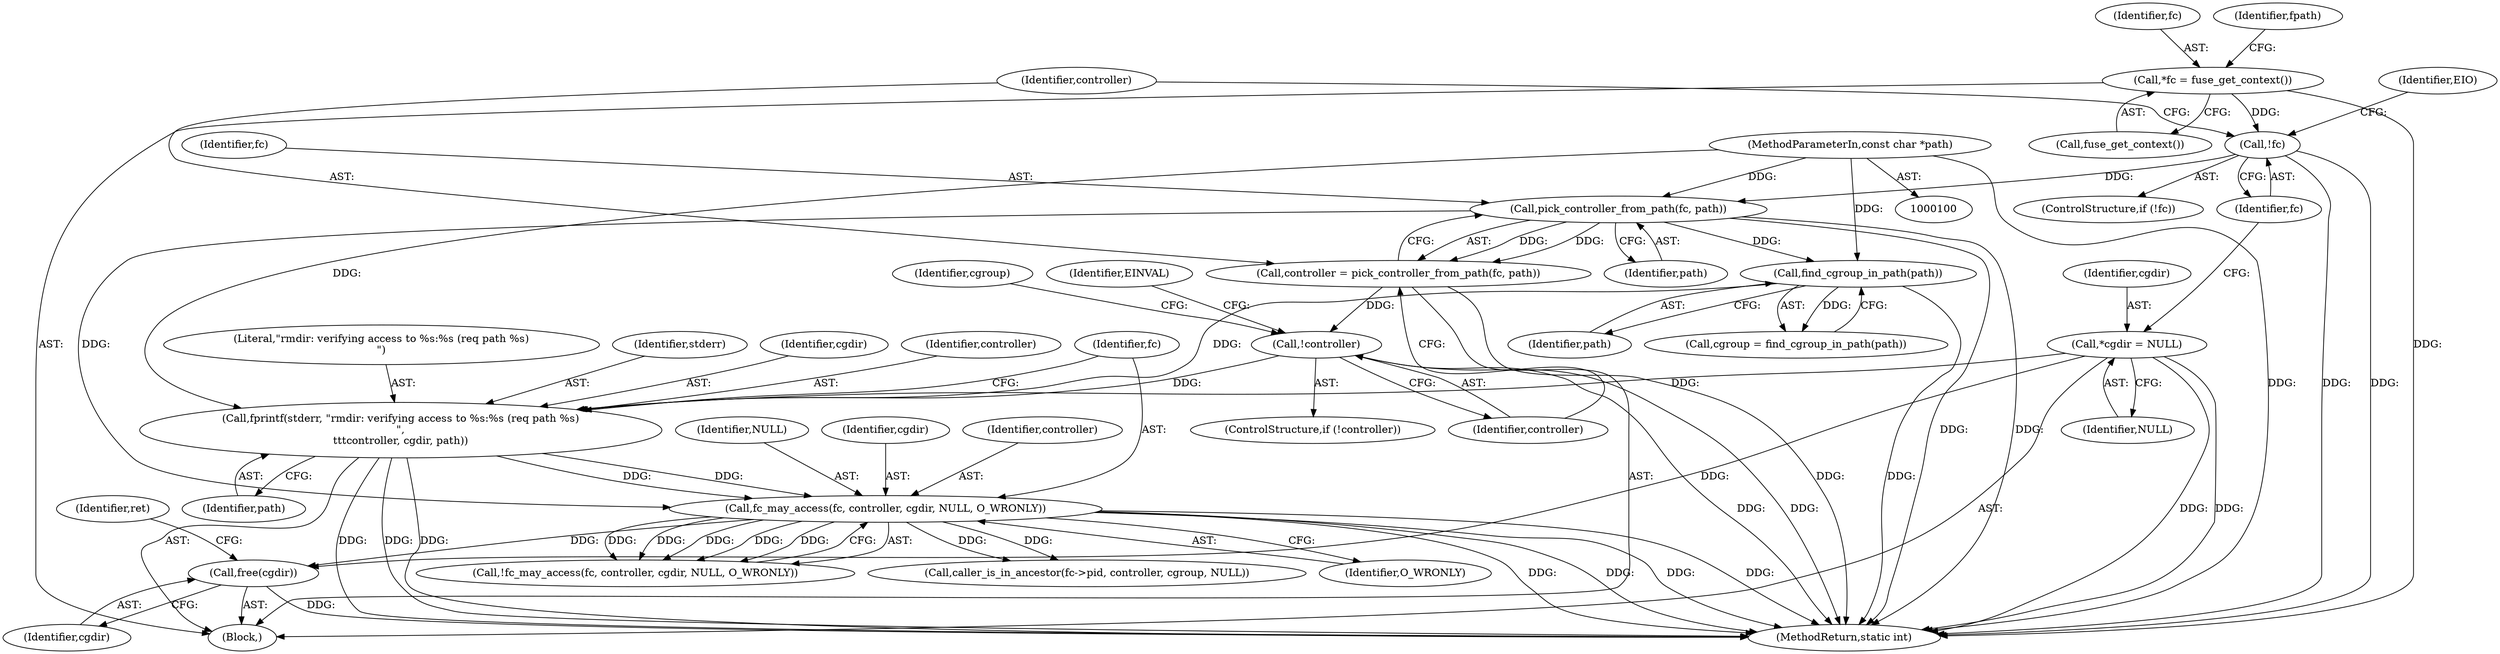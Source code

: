 digraph "1_lxcfs_a8b6c3e0537e90fba3c55910fd1b7229d54a60a7_4@API" {
"1000210" [label="(Call,free(cgdir))"];
"1000112" [label="(Call,*cgdir = NULL)"];
"1000168" [label="(Call,fc_may_access(fc, controller, cgdir, NULL, O_WRONLY))"];
"1000126" [label="(Call,pick_controller_from_path(fc, path))"];
"1000119" [label="(Call,!fc)"];
"1000104" [label="(Call,*fc = fuse_get_context())"];
"1000101" [label="(MethodParameterIn,const char *path)"];
"1000160" [label="(Call,fprintf(stderr, \"rmdir: verifying access to %s:%s (req path %s)\n\",\n\t\t\tcontroller, cgdir, path))"];
"1000130" [label="(Call,!controller)"];
"1000124" [label="(Call,controller = pick_controller_from_path(fc, path))"];
"1000137" [label="(Call,find_cgroup_in_path(path))"];
"1000169" [label="(Identifier,fc)"];
"1000172" [label="(Identifier,NULL)"];
"1000163" [label="(Identifier,controller)"];
"1000113" [label="(Identifier,cgdir)"];
"1000167" [label="(Call,!fc_may_access(fc, controller, cgdir, NULL, O_WRONLY))"];
"1000106" [label="(Call,fuse_get_context())"];
"1000126" [label="(Call,pick_controller_from_path(fc, path))"];
"1000211" [label="(Identifier,cgdir)"];
"1000123" [label="(Identifier,EIO)"];
"1000182" [label="(Call,caller_is_in_ancestor(fc->pid, controller, cgroup, NULL))"];
"1000118" [label="(ControlStructure,if (!fc))"];
"1000138" [label="(Identifier,path)"];
"1000214" [label="(MethodReturn,static int)"];
"1000130" [label="(Call,!controller)"];
"1000171" [label="(Identifier,cgdir)"];
"1000162" [label="(Literal,\"rmdir: verifying access to %s:%s (req path %s)\n\")"];
"1000104" [label="(Call,*fc = fuse_get_context())"];
"1000102" [label="(Block,)"];
"1000165" [label="(Identifier,path)"];
"1000213" [label="(Identifier,ret)"];
"1000134" [label="(Identifier,EINVAL)"];
"1000135" [label="(Call,cgroup = find_cgroup_in_path(path))"];
"1000137" [label="(Call,find_cgroup_in_path(path))"];
"1000168" [label="(Call,fc_may_access(fc, controller, cgdir, NULL, O_WRONLY))"];
"1000125" [label="(Identifier,controller)"];
"1000105" [label="(Identifier,fc)"];
"1000120" [label="(Identifier,fc)"];
"1000114" [label="(Identifier,NULL)"];
"1000173" [label="(Identifier,O_WRONLY)"];
"1000170" [label="(Identifier,controller)"];
"1000161" [label="(Identifier,stderr)"];
"1000136" [label="(Identifier,cgroup)"];
"1000164" [label="(Identifier,cgdir)"];
"1000129" [label="(ControlStructure,if (!controller))"];
"1000119" [label="(Call,!fc)"];
"1000127" [label="(Identifier,fc)"];
"1000109" [label="(Identifier,fpath)"];
"1000101" [label="(MethodParameterIn,const char *path)"];
"1000128" [label="(Identifier,path)"];
"1000131" [label="(Identifier,controller)"];
"1000160" [label="(Call,fprintf(stderr, \"rmdir: verifying access to %s:%s (req path %s)\n\",\n\t\t\tcontroller, cgdir, path))"];
"1000112" [label="(Call,*cgdir = NULL)"];
"1000124" [label="(Call,controller = pick_controller_from_path(fc, path))"];
"1000210" [label="(Call,free(cgdir))"];
"1000210" -> "1000102"  [label="AST: "];
"1000210" -> "1000211"  [label="CFG: "];
"1000211" -> "1000210"  [label="AST: "];
"1000213" -> "1000210"  [label="CFG: "];
"1000210" -> "1000214"  [label="DDG: "];
"1000112" -> "1000210"  [label="DDG: "];
"1000168" -> "1000210"  [label="DDG: "];
"1000112" -> "1000102"  [label="AST: "];
"1000112" -> "1000114"  [label="CFG: "];
"1000113" -> "1000112"  [label="AST: "];
"1000114" -> "1000112"  [label="AST: "];
"1000120" -> "1000112"  [label="CFG: "];
"1000112" -> "1000214"  [label="DDG: "];
"1000112" -> "1000214"  [label="DDG: "];
"1000112" -> "1000160"  [label="DDG: "];
"1000168" -> "1000167"  [label="AST: "];
"1000168" -> "1000173"  [label="CFG: "];
"1000169" -> "1000168"  [label="AST: "];
"1000170" -> "1000168"  [label="AST: "];
"1000171" -> "1000168"  [label="AST: "];
"1000172" -> "1000168"  [label="AST: "];
"1000173" -> "1000168"  [label="AST: "];
"1000167" -> "1000168"  [label="CFG: "];
"1000168" -> "1000214"  [label="DDG: "];
"1000168" -> "1000214"  [label="DDG: "];
"1000168" -> "1000214"  [label="DDG: "];
"1000168" -> "1000214"  [label="DDG: "];
"1000168" -> "1000167"  [label="DDG: "];
"1000168" -> "1000167"  [label="DDG: "];
"1000168" -> "1000167"  [label="DDG: "];
"1000168" -> "1000167"  [label="DDG: "];
"1000168" -> "1000167"  [label="DDG: "];
"1000126" -> "1000168"  [label="DDG: "];
"1000160" -> "1000168"  [label="DDG: "];
"1000160" -> "1000168"  [label="DDG: "];
"1000168" -> "1000182"  [label="DDG: "];
"1000168" -> "1000182"  [label="DDG: "];
"1000126" -> "1000124"  [label="AST: "];
"1000126" -> "1000128"  [label="CFG: "];
"1000127" -> "1000126"  [label="AST: "];
"1000128" -> "1000126"  [label="AST: "];
"1000124" -> "1000126"  [label="CFG: "];
"1000126" -> "1000214"  [label="DDG: "];
"1000126" -> "1000214"  [label="DDG: "];
"1000126" -> "1000124"  [label="DDG: "];
"1000126" -> "1000124"  [label="DDG: "];
"1000119" -> "1000126"  [label="DDG: "];
"1000101" -> "1000126"  [label="DDG: "];
"1000126" -> "1000137"  [label="DDG: "];
"1000119" -> "1000118"  [label="AST: "];
"1000119" -> "1000120"  [label="CFG: "];
"1000120" -> "1000119"  [label="AST: "];
"1000123" -> "1000119"  [label="CFG: "];
"1000125" -> "1000119"  [label="CFG: "];
"1000119" -> "1000214"  [label="DDG: "];
"1000119" -> "1000214"  [label="DDG: "];
"1000104" -> "1000119"  [label="DDG: "];
"1000104" -> "1000102"  [label="AST: "];
"1000104" -> "1000106"  [label="CFG: "];
"1000105" -> "1000104"  [label="AST: "];
"1000106" -> "1000104"  [label="AST: "];
"1000109" -> "1000104"  [label="CFG: "];
"1000104" -> "1000214"  [label="DDG: "];
"1000101" -> "1000100"  [label="AST: "];
"1000101" -> "1000214"  [label="DDG: "];
"1000101" -> "1000137"  [label="DDG: "];
"1000101" -> "1000160"  [label="DDG: "];
"1000160" -> "1000102"  [label="AST: "];
"1000160" -> "1000165"  [label="CFG: "];
"1000161" -> "1000160"  [label="AST: "];
"1000162" -> "1000160"  [label="AST: "];
"1000163" -> "1000160"  [label="AST: "];
"1000164" -> "1000160"  [label="AST: "];
"1000165" -> "1000160"  [label="AST: "];
"1000169" -> "1000160"  [label="CFG: "];
"1000160" -> "1000214"  [label="DDG: "];
"1000160" -> "1000214"  [label="DDG: "];
"1000160" -> "1000214"  [label="DDG: "];
"1000130" -> "1000160"  [label="DDG: "];
"1000137" -> "1000160"  [label="DDG: "];
"1000130" -> "1000129"  [label="AST: "];
"1000130" -> "1000131"  [label="CFG: "];
"1000131" -> "1000130"  [label="AST: "];
"1000134" -> "1000130"  [label="CFG: "];
"1000136" -> "1000130"  [label="CFG: "];
"1000130" -> "1000214"  [label="DDG: "];
"1000130" -> "1000214"  [label="DDG: "];
"1000124" -> "1000130"  [label="DDG: "];
"1000124" -> "1000102"  [label="AST: "];
"1000125" -> "1000124"  [label="AST: "];
"1000131" -> "1000124"  [label="CFG: "];
"1000124" -> "1000214"  [label="DDG: "];
"1000137" -> "1000135"  [label="AST: "];
"1000137" -> "1000138"  [label="CFG: "];
"1000138" -> "1000137"  [label="AST: "];
"1000135" -> "1000137"  [label="CFG: "];
"1000137" -> "1000214"  [label="DDG: "];
"1000137" -> "1000135"  [label="DDG: "];
}
